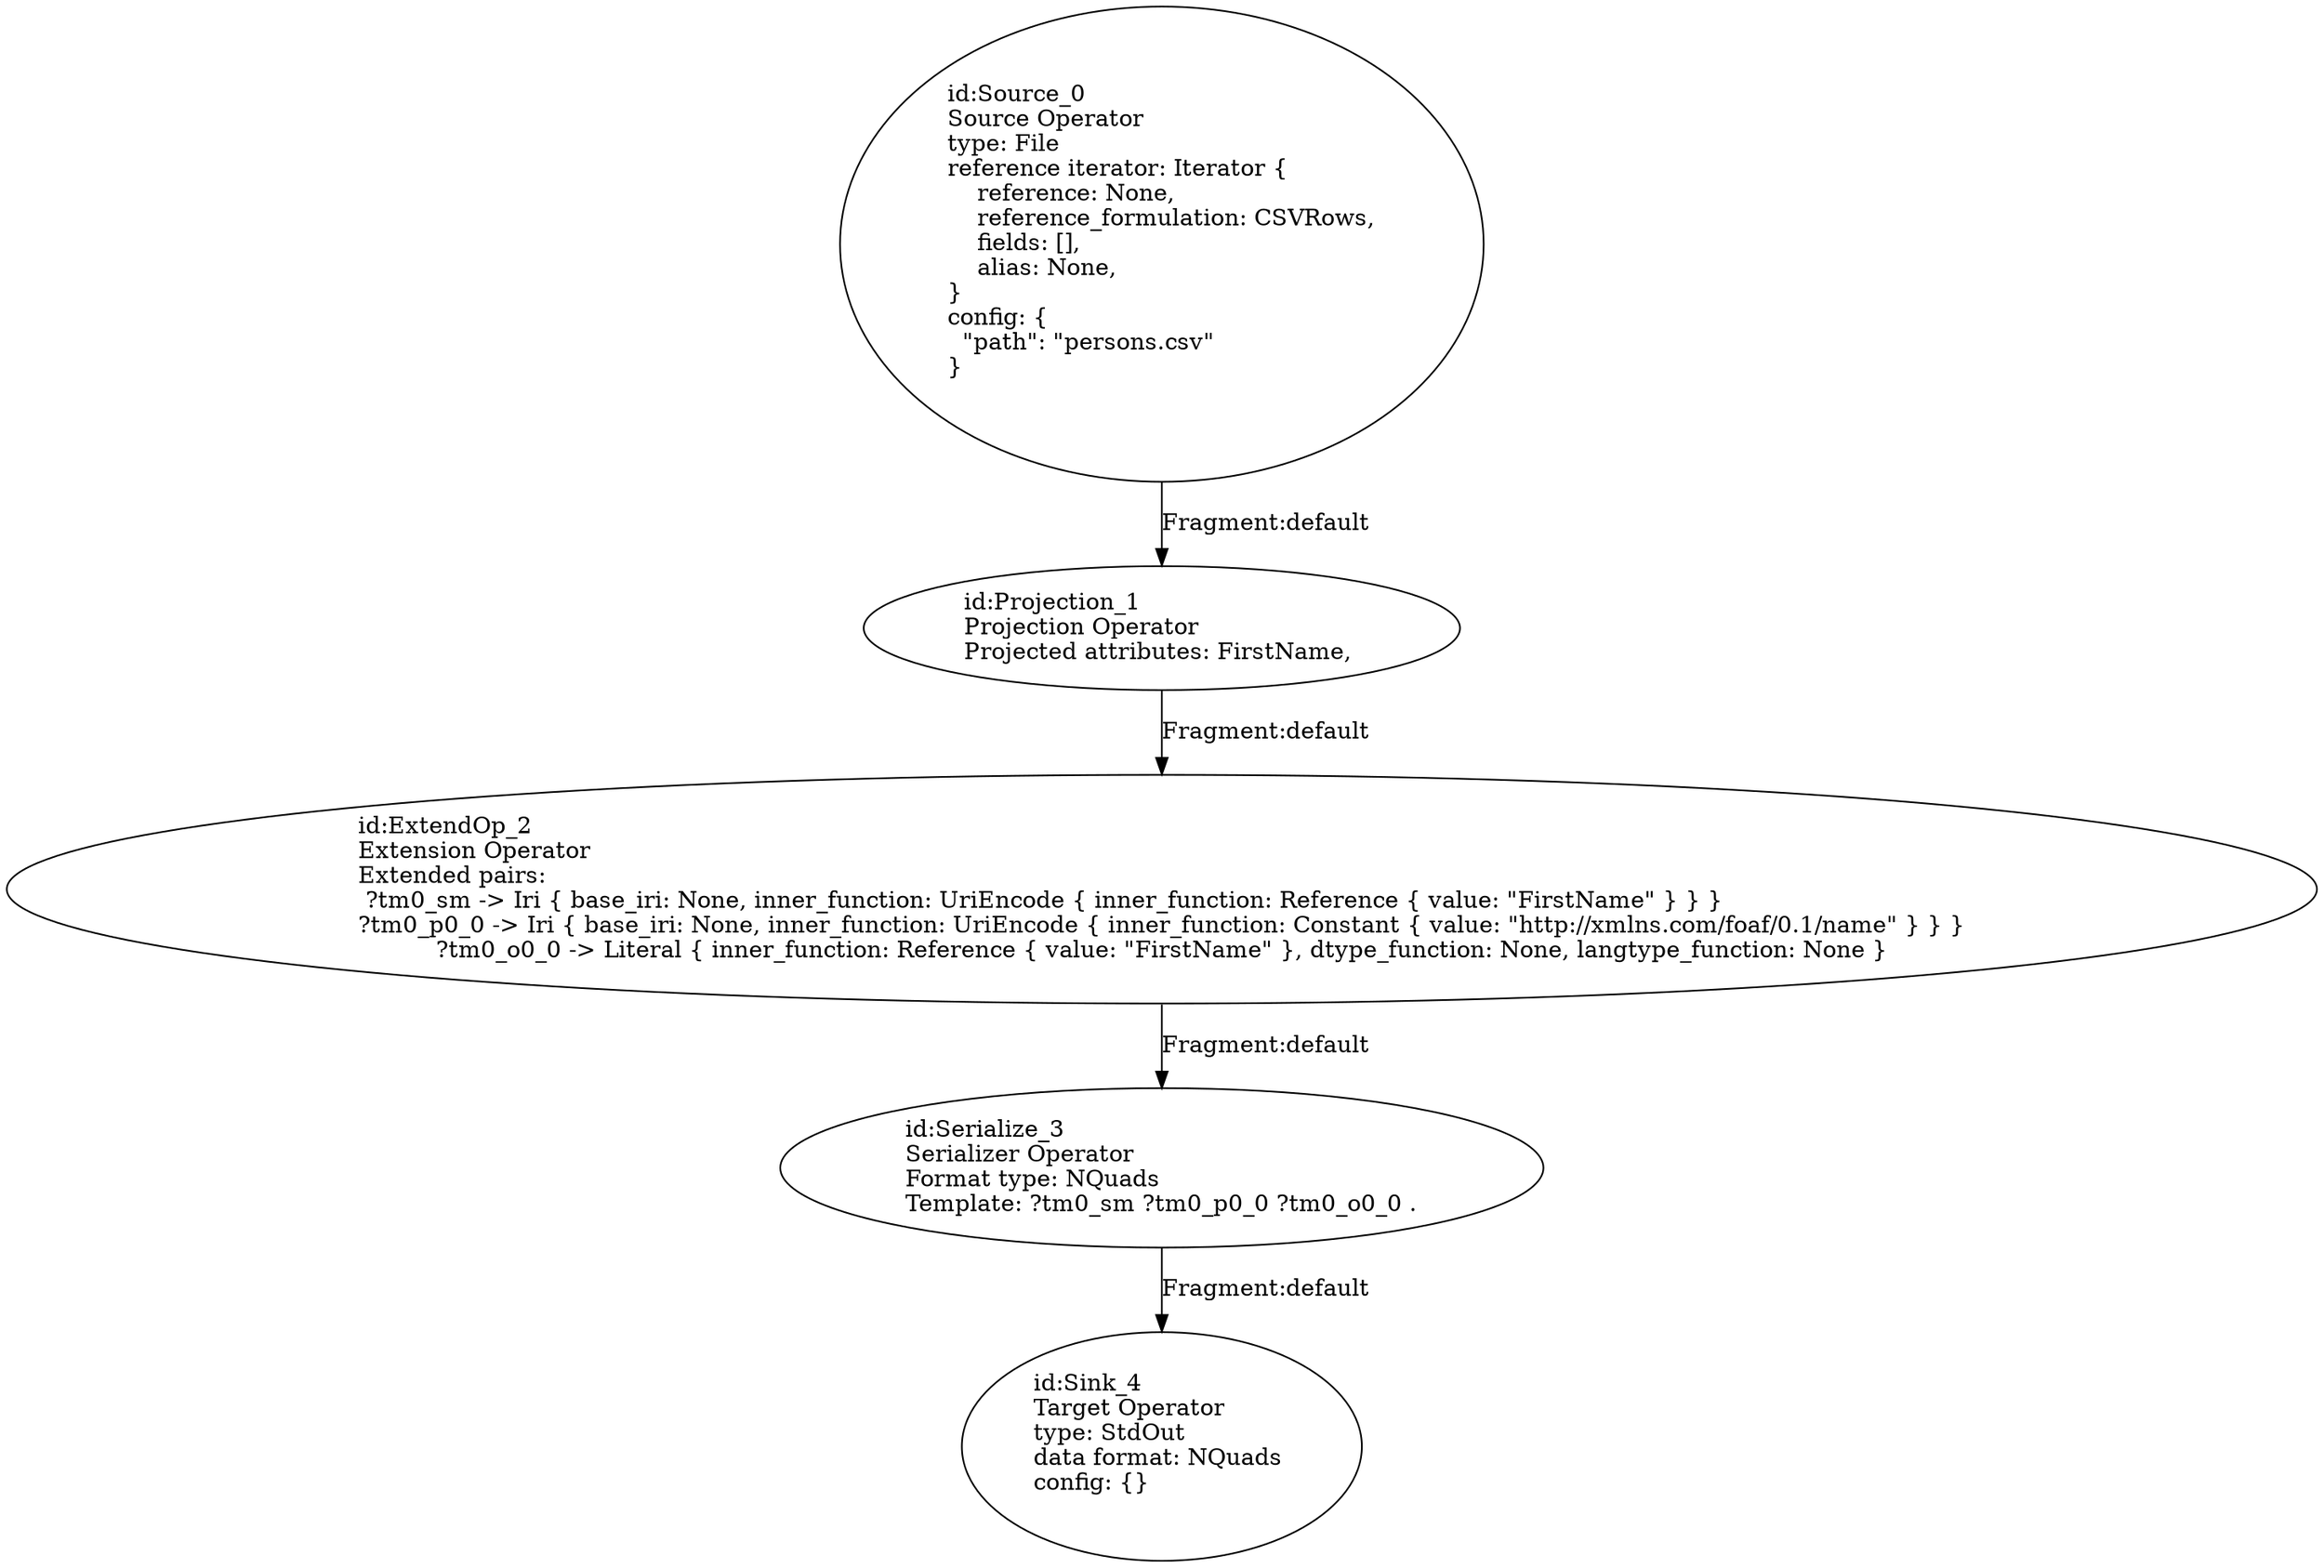 digraph {
    0 [ label = "id:Source_0 \lSource Operator\ltype: File \lreference iterator: Iterator {\l    reference: None,\l    reference_formulation: CSVRows,\l    fields: [],\l    alias: None,\l} \lconfig: {\l  \"path\": \"persons.csv\"\l}\l             " ]
    1 [ label = "id:Projection_1 \lProjection Operator\lProjected attributes: FirstName, " ]
    2 [ label = "id:ExtendOp_2 \lExtension Operator\lExtended pairs: \l ?tm0_sm -> Iri { base_iri: None, inner_function: UriEncode { inner_function: Reference { value: \"FirstName\" } } }\l?tm0_p0_0 -> Iri { base_iri: None, inner_function: UriEncode { inner_function: Constant { value: \"http://xmlns.com/foaf/0.1/name\" } } }\l?tm0_o0_0 -> Literal { inner_function: Reference { value: \"FirstName\" }, dtype_function: None, langtype_function: None }" ]
    3 [ label = "id:Serialize_3 \lSerializer Operator\lFormat type: NQuads\lTemplate: ?tm0_sm ?tm0_p0_0 ?tm0_o0_0 ." ]
    4 [ label = "id:Sink_4 \lTarget Operator\ltype: StdOut \ldata format: NQuads \lconfig: {}\l             " ]
    0 -> 1 [ label = "Fragment:default" ]
    1 -> 2 [ label = "Fragment:default" ]
    2 -> 3 [ label = "Fragment:default" ]
    3 -> 4 [ label = "Fragment:default" ]
}
